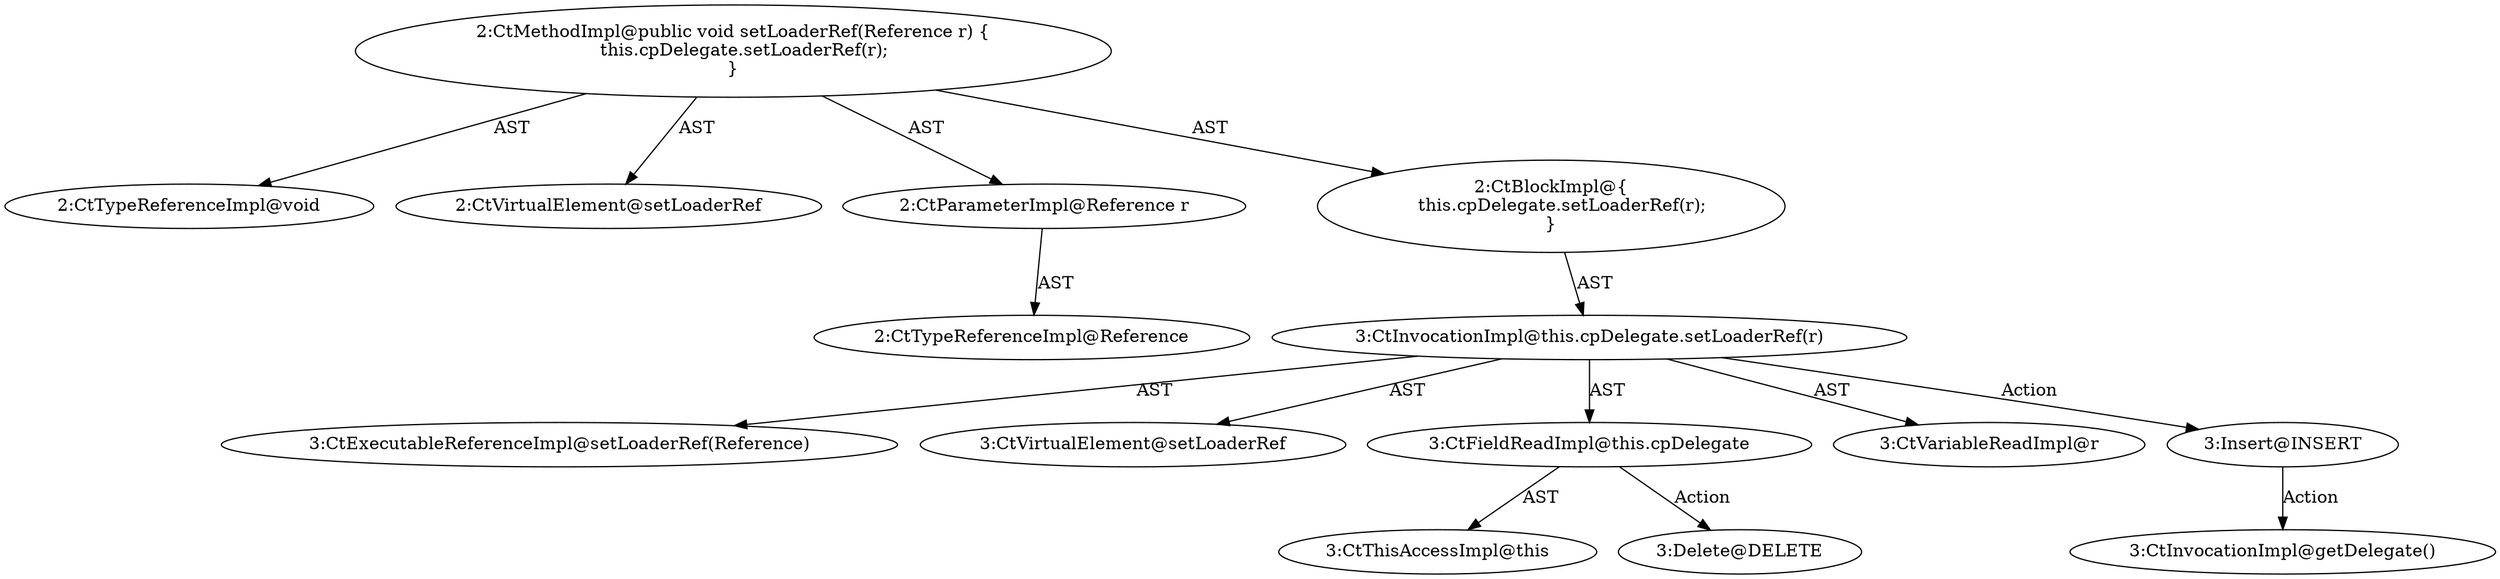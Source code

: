 digraph "setLoaderRef#?,Reference" {
0 [label="2:CtTypeReferenceImpl@void" shape=ellipse]
1 [label="2:CtVirtualElement@setLoaderRef" shape=ellipse]
2 [label="2:CtParameterImpl@Reference r" shape=ellipse]
3 [label="2:CtTypeReferenceImpl@Reference" shape=ellipse]
4 [label="3:CtExecutableReferenceImpl@setLoaderRef(Reference)" shape=ellipse]
5 [label="3:CtVirtualElement@setLoaderRef" shape=ellipse]
6 [label="3:CtThisAccessImpl@this" shape=ellipse]
7 [label="3:CtFieldReadImpl@this.cpDelegate" shape=ellipse]
8 [label="3:CtVariableReadImpl@r" shape=ellipse]
9 [label="3:CtInvocationImpl@this.cpDelegate.setLoaderRef(r)" shape=ellipse]
10 [label="2:CtBlockImpl@\{
    this.cpDelegate.setLoaderRef(r);
\}" shape=ellipse]
11 [label="2:CtMethodImpl@public void setLoaderRef(Reference r) \{
    this.cpDelegate.setLoaderRef(r);
\}" shape=ellipse]
12 [label="3:Delete@DELETE" shape=ellipse]
13 [label="3:Insert@INSERT" shape=ellipse]
14 [label="3:CtInvocationImpl@getDelegate()" shape=ellipse]
2 -> 3 [label="AST"];
7 -> 6 [label="AST"];
7 -> 12 [label="Action"];
9 -> 5 [label="AST"];
9 -> 7 [label="AST"];
9 -> 4 [label="AST"];
9 -> 8 [label="AST"];
9 -> 13 [label="Action"];
10 -> 9 [label="AST"];
11 -> 1 [label="AST"];
11 -> 0 [label="AST"];
11 -> 2 [label="AST"];
11 -> 10 [label="AST"];
13 -> 14 [label="Action"];
}
